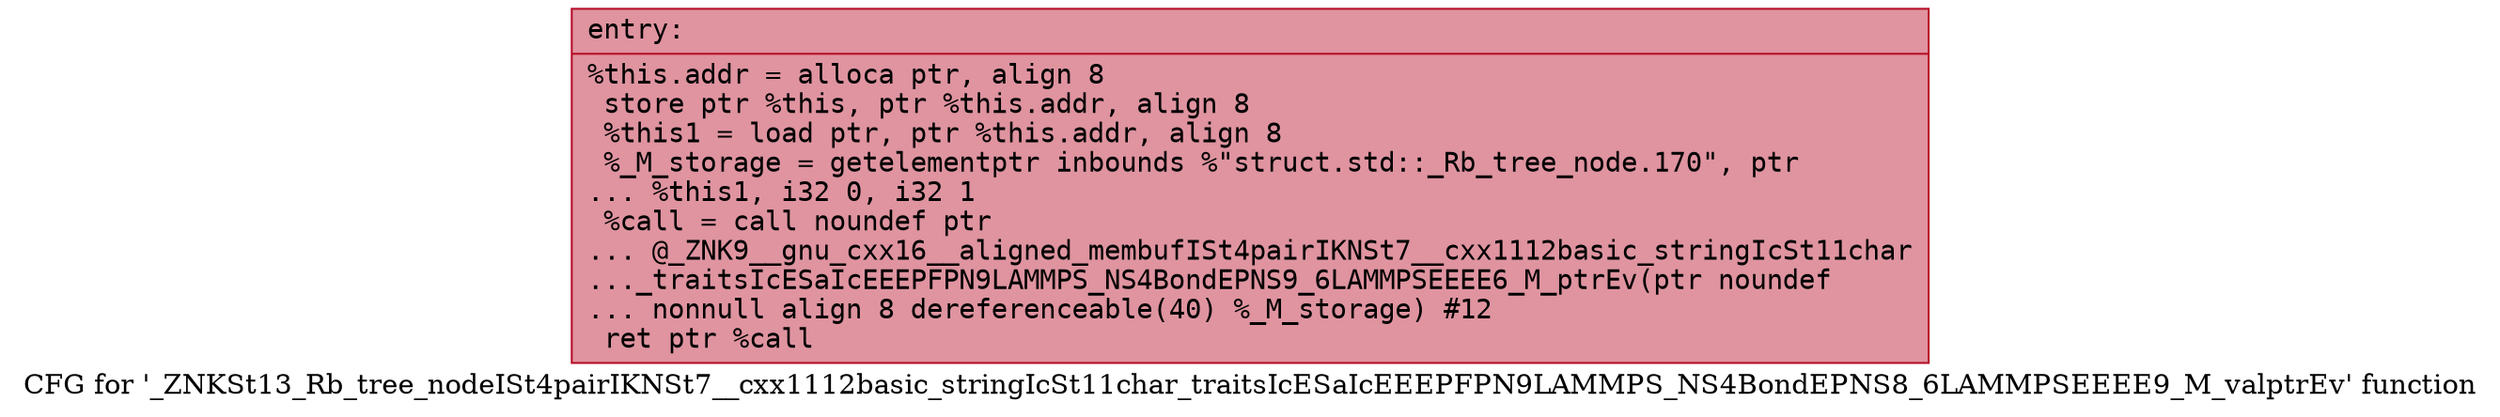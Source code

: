 digraph "CFG for '_ZNKSt13_Rb_tree_nodeISt4pairIKNSt7__cxx1112basic_stringIcSt11char_traitsIcESaIcEEEPFPN9LAMMPS_NS4BondEPNS8_6LAMMPSEEEE9_M_valptrEv' function" {
	label="CFG for '_ZNKSt13_Rb_tree_nodeISt4pairIKNSt7__cxx1112basic_stringIcSt11char_traitsIcESaIcEEEPFPN9LAMMPS_NS4BondEPNS8_6LAMMPSEEEE9_M_valptrEv' function";

	Node0x562846b62d30 [shape=record,color="#b70d28ff", style=filled, fillcolor="#b70d2870" fontname="Courier",label="{entry:\l|  %this.addr = alloca ptr, align 8\l  store ptr %this, ptr %this.addr, align 8\l  %this1 = load ptr, ptr %this.addr, align 8\l  %_M_storage = getelementptr inbounds %\"struct.std::_Rb_tree_node.170\", ptr\l... %this1, i32 0, i32 1\l  %call = call noundef ptr\l... @_ZNK9__gnu_cxx16__aligned_membufISt4pairIKNSt7__cxx1112basic_stringIcSt11char\l..._traitsIcESaIcEEEPFPN9LAMMPS_NS4BondEPNS9_6LAMMPSEEEE6_M_ptrEv(ptr noundef\l... nonnull align 8 dereferenceable(40) %_M_storage) #12\l  ret ptr %call\l}"];
}
